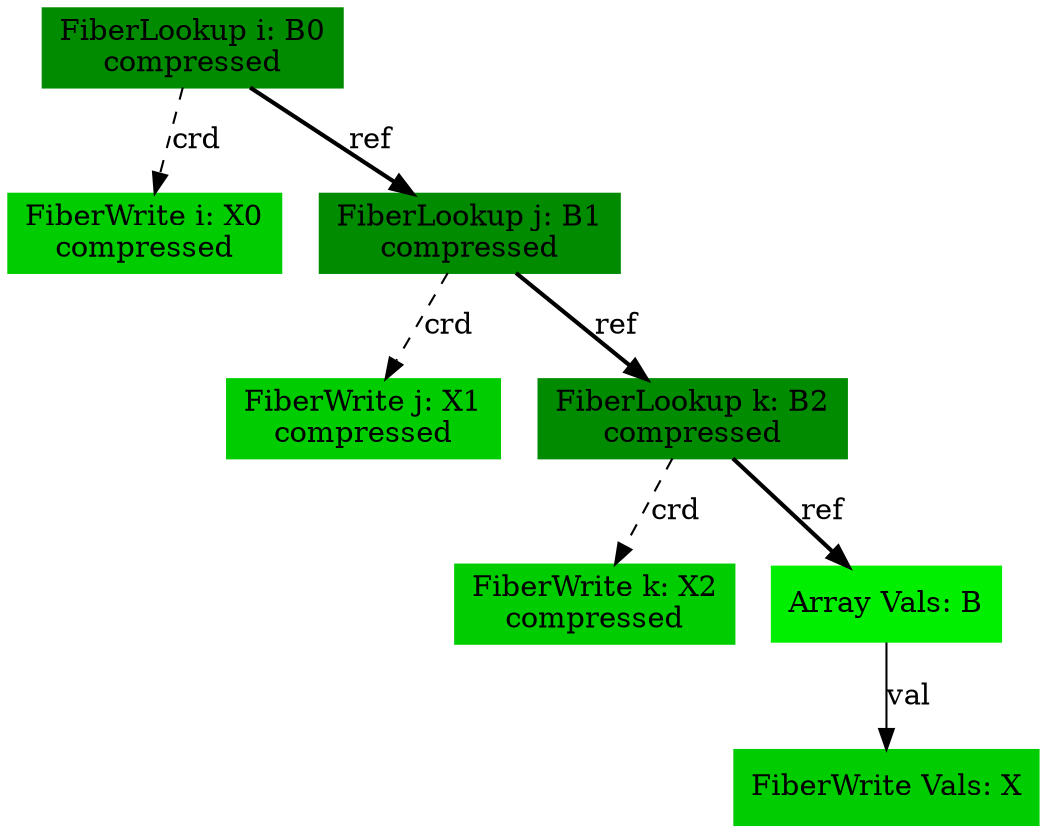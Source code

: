 digraph SAM {
    comment="X=sss012,B=sss012"
    7 [comment="type=fiberlookup,index=i,tensor=B,mode=0,format=compressed,src=true,root=true" label="FiberLookup i: B0\ncompressed" color=green4 shape=box style=filled type="fiberlookup" index="i" tensor="B" mode="0" format="compressed" src="true" root="true"]
    3 [comment="type=fiberwrite,index=i,tensor=X,mode=0,format=compressed,segsize=2,crdsize=B0_dim,sink=true" label="FiberWrite i: X0\ncompressed" color=green3 shape=box style=filled type="fiberwrite" index="i" tensor="X" mode="0" format="compressed" segsize="2" crdsize="B0_dim" sink="true"]
    6 [comment="type=fiberlookup,index=j,tensor=B,mode=1,format=compressed,src=true,root=false" label="FiberLookup j: B1\ncompressed" color=green4 shape=box style=filled type="fiberlookup" index="j" tensor="B" mode="1" format="compressed" src="true" root="false"]
    2 [comment="type=fiberwrite,index=j,tensor=X,mode=1,format=compressed,segsize=B0_dim+1,crdsize=B0_dim*B1_dim,sink=true" label="FiberWrite j: X1\ncompressed" color=green3 shape=box style=filled type="fiberwrite" index="j" tensor="X" mode="1" format="compressed" segsize="B0_dim+1" crdsize="B0_dim*B1_dim" sink="true"]
    5 [comment="type=fiberlookup,index=k,tensor=B,mode=2,format=compressed,src=true,root=false" label="FiberLookup k: B2\ncompressed" color=green4 shape=box style=filled type="fiberlookup" index="k" tensor="B" mode="2" format="compressed" src="true" root="false"]
    1 [comment="type=fiberwrite,index=k,tensor=X,mode=2,format=compressed,segsize=B0_dim*B1_dim+1,crdsize=B0_dim*B1_dim*B2_dim,sink=true" label="FiberWrite k: X2\ncompressed" color=green3 shape=box style=filled type="fiberwrite" index="k" tensor="X" mode="2" format="compressed" segsize="B0_dim*B1_dim+1" crdsize="B0_dim*B1_dim*B2_dim" sink="true"]
    4 [comment="type=arrayvals,tensor=B" label="Array Vals: B" color=green2 shape=box style=filled type="arrayvals" tensor="B"]
    0 [comment="type=fiberwrite,mode=vals,tensor=X,size=1*B0_dim*B1_dim*B2_dim,sink=true" label="FiberWrite Vals: X" color=green3 shape=box style=filled type="fiberwrite" tensor="X" mode="vals" size="1*B0_dim*B1_dim*B2_dim" sink="true"]
    7 -> 3 [label="crd" style=dashed type="crd" comment=""]
    7 -> 6 [label="ref" style=bold type="ref" comment=""]
    6 -> 2 [label="crd" style=dashed type="crd" comment=""]
    6 -> 5 [label="ref" style=bold type="ref" comment=""]
    5 -> 1 [label="crd" style=dashed type="crd" comment=""]
    5 -> 4 [label="ref" style=bold type="ref" comment=""]
    4 -> 0 [label="val" type="val"]
}
